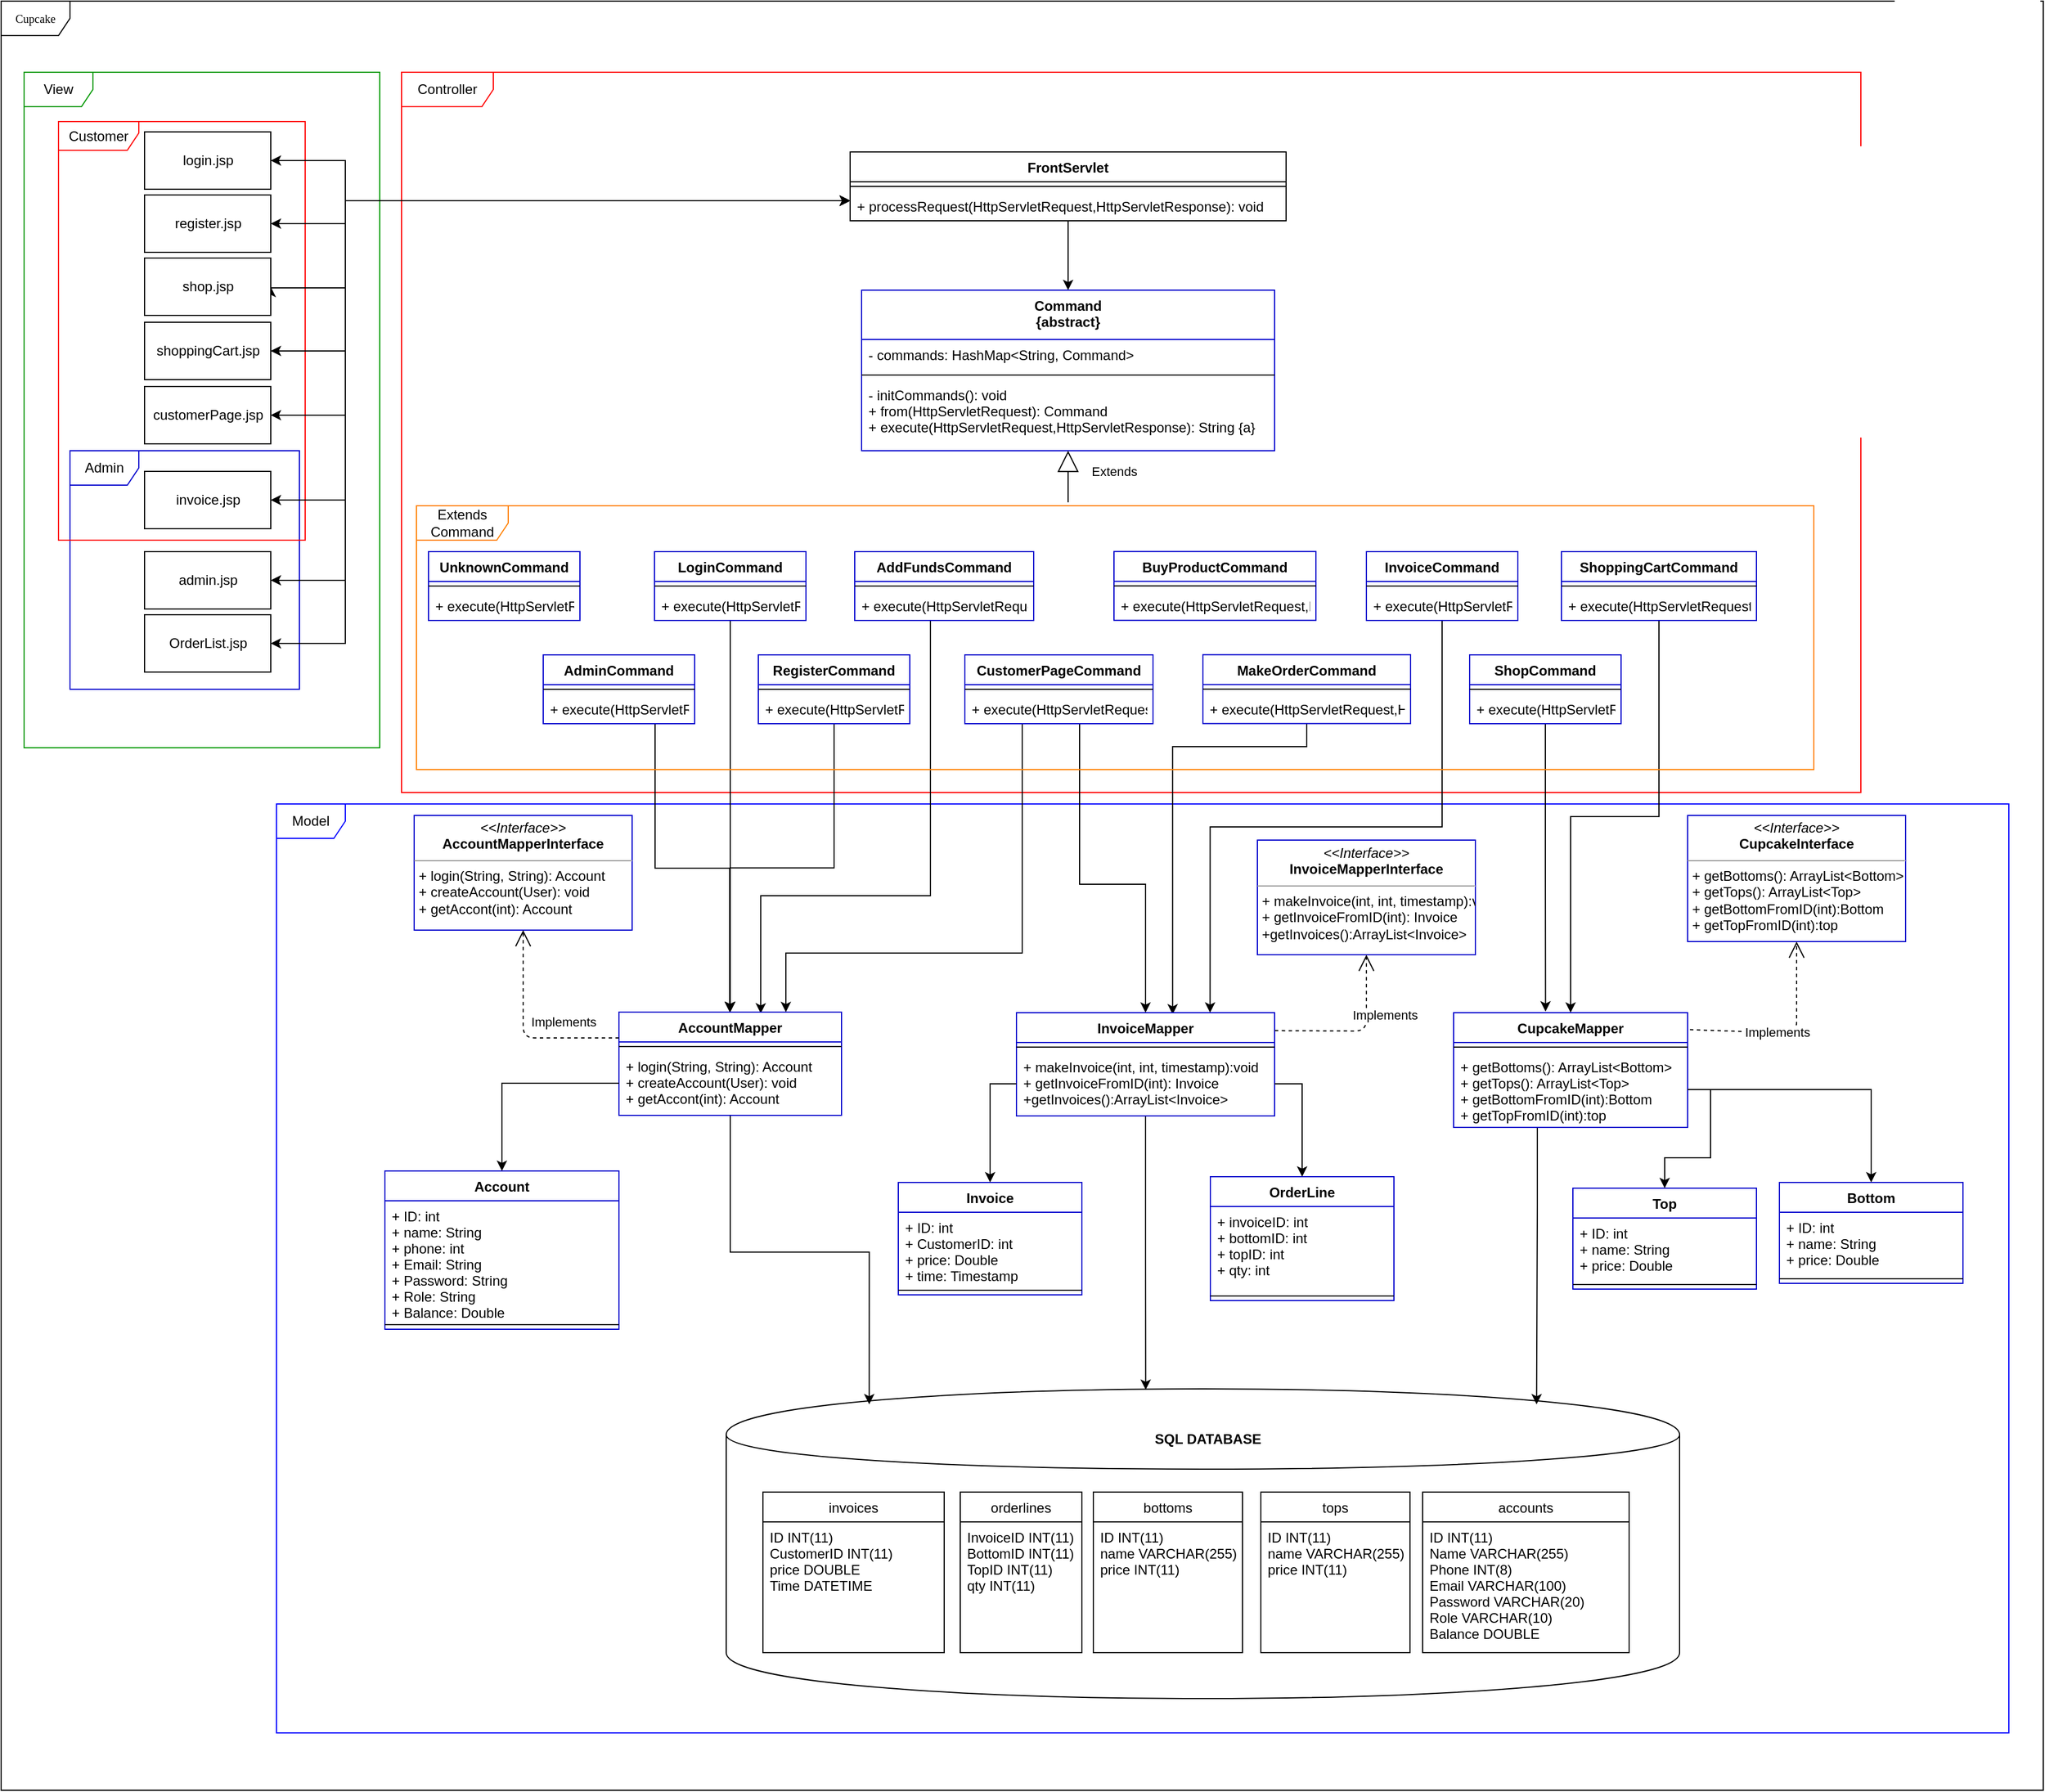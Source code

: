 <mxfile version="12.1.3" type="google" pages="1"><diagram name="Page-1" id="c4acf3e9-155e-7222-9cf6-157b1a14988f"><mxGraphModel dx="3200" dy="2170" grid="1" gridSize="10" guides="1" tooltips="1" connect="1" arrows="1" fold="1" page="1" pageScale="1" pageWidth="200" pageHeight="600" background="#ffffff" math="0" shadow="0"><root><mxCell id="0"/><mxCell id="1" parent="0"/><mxCell id="17acba5748e5396b-1" value="Cupcake" style="shape=umlFrame;whiteSpace=wrap;html=1;rounded=0;shadow=0;comic=0;labelBackgroundColor=none;strokeColor=#000000;strokeWidth=1;fillColor=#ffffff;fontFamily=Verdana;fontSize=10;fontColor=#000000;align=center;" parent="1" vertex="1"><mxGeometry x="10" y="-30" width="1780" height="1560" as="geometry"/></mxCell><mxCell id="J_JnEnCbStWJU3Smi2vb-38" value="Controller" style="shape=umlFrame;whiteSpace=wrap;html=1;width=80;height=30;strokeColor=#FF0000;" parent="1" vertex="1"><mxGeometry x="359" y="32" width="1272" height="628" as="geometry"/></mxCell><mxCell id="BV-7zkqUNkY33DDmXTuz-28" value="Admin" style="shape=umlFrame;whiteSpace=wrap;html=1;strokeColor=#0000CC;" vertex="1" parent="1"><mxGeometry x="70" y="362" width="200" height="208" as="geometry"/></mxCell><mxCell id="BV-7zkqUNkY33DDmXTuz-29" value="Customer" style="shape=umlFrame;whiteSpace=wrap;html=1;strokeColor=#FF0000;width=70;height=25;" vertex="1" parent="1"><mxGeometry x="60" y="75" width="215" height="365" as="geometry"/></mxCell><mxCell id="J_JnEnCbStWJU3Smi2vb-23" style="edgeStyle=orthogonalEdgeStyle;rounded=0;orthogonalLoop=1;jettySize=auto;html=1;entryX=0;entryY=0.5;entryDx=0;entryDy=0;" parent="1" edge="1"><mxGeometry relative="1" as="geometry"><mxPoint x="520" y="212" as="sourcePoint"/></mxGeometry></mxCell><mxCell id="J_JnEnCbStWJU3Smi2vb-21" style="edgeStyle=orthogonalEdgeStyle;rounded=0;orthogonalLoop=1;jettySize=auto;html=1;entryX=0.5;entryY=0;entryDx=0;entryDy=0;" parent="1" edge="1"><mxGeometry relative="1" as="geometry"><mxPoint x="690" y="207" as="sourcePoint"/></mxGeometry></mxCell><mxCell id="J_JnEnCbStWJU3Smi2vb-28" style="edgeStyle=orthogonalEdgeStyle;rounded=0;orthogonalLoop=1;jettySize=auto;html=1;exitX=0.5;exitY=0;exitDx=0;exitDy=0;entryX=0.5;entryY=0;entryDx=0;entryDy=0;" parent="1" edge="1"><mxGeometry relative="1" as="geometry"><mxPoint x="220" y="90" as="sourcePoint"/></mxGeometry></mxCell><mxCell id="J_JnEnCbStWJU3Smi2vb-26" style="edgeStyle=orthogonalEdgeStyle;rounded=0;orthogonalLoop=1;jettySize=auto;html=1;entryX=0.993;entryY=0.115;entryDx=0;entryDy=0;entryPerimeter=0;" parent="1" edge="1"><mxGeometry relative="1" as="geometry"><mxPoint x="289" y="119" as="targetPoint"/></mxGeometry></mxCell><mxCell id="J_JnEnCbStWJU3Smi2vb-27" style="edgeStyle=orthogonalEdgeStyle;rounded=0;orthogonalLoop=1;jettySize=auto;html=1;" parent="1" edge="1"><mxGeometry relative="1" as="geometry"><mxPoint x="220" y="142" as="sourcePoint"/></mxGeometry></mxCell><mxCell id="J_JnEnCbStWJU3Smi2vb-86" style="edgeStyle=orthogonalEdgeStyle;rounded=0;orthogonalLoop=1;jettySize=auto;html=1;exitX=0;exitY=0.5;exitDx=0;exitDy=0;entryX=1;entryY=0.5;entryDx=0;entryDy=0;" parent="1" source="J_JnEnCbStWJU3Smi2vb-33" target="J_JnEnCbStWJU3Smi2vb-60" edge="1"><mxGeometry relative="1" as="geometry"><Array as="points"><mxPoint x="310" y="144"/><mxPoint x="310" y="164"/></Array></mxGeometry></mxCell><mxCell id="J_JnEnCbStWJU3Smi2vb-87" style="edgeStyle=orthogonalEdgeStyle;rounded=0;orthogonalLoop=1;jettySize=auto;html=1;entryX=1;entryY=0.5;entryDx=0;entryDy=0;" parent="1" source="J_JnEnCbStWJU3Smi2vb-33" target="J_JnEnCbStWJU3Smi2vb-61" edge="1"><mxGeometry relative="1" as="geometry"><Array as="points"><mxPoint x="310" y="144"/><mxPoint x="310" y="220"/></Array></mxGeometry></mxCell><mxCell id="J_JnEnCbStWJU3Smi2vb-88" style="edgeStyle=orthogonalEdgeStyle;rounded=0;orthogonalLoop=1;jettySize=auto;html=1;entryX=1;entryY=0.5;entryDx=0;entryDy=0;" parent="1" source="J_JnEnCbStWJU3Smi2vb-33" target="J_JnEnCbStWJU3Smi2vb-63" edge="1"><mxGeometry relative="1" as="geometry"><Array as="points"><mxPoint x="310" y="144"/><mxPoint x="310" y="275"/></Array></mxGeometry></mxCell><mxCell id="J_JnEnCbStWJU3Smi2vb-89" style="edgeStyle=orthogonalEdgeStyle;rounded=0;orthogonalLoop=1;jettySize=auto;html=1;entryX=1;entryY=0.5;entryDx=0;entryDy=0;" parent="1" source="J_JnEnCbStWJU3Smi2vb-33" target="J_JnEnCbStWJU3Smi2vb-62" edge="1"><mxGeometry relative="1" as="geometry"><Array as="points"><mxPoint x="310" y="144"/><mxPoint x="310" y="331"/></Array></mxGeometry></mxCell><mxCell id="J_JnEnCbStWJU3Smi2vb-90" style="edgeStyle=orthogonalEdgeStyle;rounded=0;orthogonalLoop=1;jettySize=auto;html=1;entryX=1;entryY=0.5;entryDx=0;entryDy=0;" parent="1" source="J_JnEnCbStWJU3Smi2vb-33" target="J_JnEnCbStWJU3Smi2vb-66" edge="1"><mxGeometry relative="1" as="geometry"><Array as="points"><mxPoint x="310" y="144"/><mxPoint x="310" y="405"/></Array></mxGeometry></mxCell><mxCell id="J_JnEnCbStWJU3Smi2vb-91" style="edgeStyle=orthogonalEdgeStyle;rounded=0;orthogonalLoop=1;jettySize=auto;html=1;entryX=1;entryY=0.5;entryDx=0;entryDy=0;" parent="1" source="J_JnEnCbStWJU3Smi2vb-33" target="J_JnEnCbStWJU3Smi2vb-65" edge="1"><mxGeometry relative="1" as="geometry"><Array as="points"><mxPoint x="310" y="144"/><mxPoint x="310" y="475"/></Array></mxGeometry></mxCell><mxCell id="J_JnEnCbStWJU3Smi2vb-92" style="edgeStyle=orthogonalEdgeStyle;rounded=0;orthogonalLoop=1;jettySize=auto;html=1;entryX=1;entryY=0.5;entryDx=0;entryDy=0;" parent="1" source="J_JnEnCbStWJU3Smi2vb-33" target="J_JnEnCbStWJU3Smi2vb-64" edge="1"><mxGeometry relative="1" as="geometry"><Array as="points"><mxPoint x="310" y="144"/><mxPoint x="310" y="530"/></Array></mxGeometry></mxCell><mxCell id="BV-7zkqUNkY33DDmXTuz-16" style="edgeStyle=orthogonalEdgeStyle;rounded=0;orthogonalLoop=1;jettySize=auto;html=1;exitX=0;exitY=0.5;exitDx=0;exitDy=0;entryX=1;entryY=0.5;entryDx=0;entryDy=0;" edge="1" parent="1" source="J_JnEnCbStWJU3Smi2vb-33" target="BV-7zkqUNkY33DDmXTuz-14"><mxGeometry relative="1" as="geometry"><Array as="points"><mxPoint x="310" y="144"/><mxPoint x="310" y="109"/></Array></mxGeometry></mxCell><mxCell id="BV-7zkqUNkY33DDmXTuz-39" style="edgeStyle=orthogonalEdgeStyle;rounded=0;orthogonalLoop=1;jettySize=auto;html=1;entryX=0.5;entryY=0;entryDx=0;entryDy=0;" edge="1" parent="1" source="J_JnEnCbStWJU3Smi2vb-33" target="BV-7zkqUNkY33DDmXTuz-35"><mxGeometry relative="1" as="geometry"/></mxCell><mxCell id="J_JnEnCbStWJU3Smi2vb-33" value="FrontServlet" style="swimlane;fontStyle=1;align=center;verticalAlign=top;childLayout=stackLayout;horizontal=1;startSize=26;horizontalStack=0;resizeParent=1;resizeParentMax=0;resizeLast=0;collapsible=1;marginBottom=0;" parent="1" vertex="1"><mxGeometry x="750" y="101.5" width="380" height="60" as="geometry"><mxRectangle x="350" y="120" width="150" height="26" as="alternateBounds"/></mxGeometry></mxCell><mxCell id="J_JnEnCbStWJU3Smi2vb-35" value="" style="line;strokeWidth=1;fillColor=none;align=left;verticalAlign=middle;spacingTop=-1;spacingLeft=3;spacingRight=3;rotatable=0;labelPosition=right;points=[];portConstraint=eastwest;" parent="J_JnEnCbStWJU3Smi2vb-33" vertex="1"><mxGeometry y="26" width="380" height="8" as="geometry"/></mxCell><mxCell id="J_JnEnCbStWJU3Smi2vb-36" value="+ processRequest(HttpServletRequest,HttpServletResponse): void" style="text;strokeColor=none;fillColor=none;align=left;verticalAlign=top;spacingLeft=4;spacingRight=4;overflow=hidden;rotatable=0;points=[[0,0.5],[1,0.5]];portConstraint=eastwest;" parent="J_JnEnCbStWJU3Smi2vb-33" vertex="1"><mxGeometry y="34" width="380" height="26" as="geometry"/></mxCell><mxCell id="J_JnEnCbStWJU3Smi2vb-39" value="View" style="shape=umlFrame;whiteSpace=wrap;html=1;strokeColor=#009900;" parent="1" vertex="1"><mxGeometry x="30" y="32" width="310" height="589" as="geometry"/></mxCell><mxCell id="J_JnEnCbStWJU3Smi2vb-40" value="Model" style="shape=umlFrame;whiteSpace=wrap;html=1;fillColor=#FFFFFF;strokeColor=#0000FF;" parent="1" vertex="1"><mxGeometry x="250" y="670" width="1510" height="810" as="geometry"/></mxCell><mxCell id="J_JnEnCbStWJU3Smi2vb-41" value="" style="shape=cylinder;whiteSpace=wrap;html=1;boundedLbl=1;backgroundOutline=1;" parent="1" vertex="1"><mxGeometry x="642" y="1180" width="831" height="270" as="geometry"/></mxCell><mxCell id="J_JnEnCbStWJU3Smi2vb-67" style="edgeStyle=orthogonalEdgeStyle;rounded=0;orthogonalLoop=1;jettySize=auto;html=1;exitX=1;exitY=0.5;exitDx=0;exitDy=0;" parent="1" source="J_JnEnCbStWJU3Smi2vb-60" target="J_JnEnCbStWJU3Smi2vb-36" edge="1"><mxGeometry relative="1" as="geometry"><Array as="points"><mxPoint x="310" y="164"/><mxPoint x="310" y="144"/></Array></mxGeometry></mxCell><mxCell id="J_JnEnCbStWJU3Smi2vb-60" value="register.jsp" style="html=1;" parent="1" vertex="1"><mxGeometry x="135" y="139" width="110" height="50" as="geometry"/></mxCell><mxCell id="J_JnEnCbStWJU3Smi2vb-69" style="edgeStyle=orthogonalEdgeStyle;rounded=0;orthogonalLoop=1;jettySize=auto;html=1;" parent="1" source="J_JnEnCbStWJU3Smi2vb-61" edge="1"><mxGeometry relative="1" as="geometry"><mxPoint x="750" y="144" as="targetPoint"/><Array as="points"><mxPoint x="310" y="220"/><mxPoint x="310" y="144"/></Array></mxGeometry></mxCell><mxCell id="J_JnEnCbStWJU3Smi2vb-61" value="shop.jsp" style="html=1;" parent="1" vertex="1"><mxGeometry x="135" y="194" width="110" height="50" as="geometry"/></mxCell><mxCell id="J_JnEnCbStWJU3Smi2vb-71" style="edgeStyle=orthogonalEdgeStyle;rounded=0;orthogonalLoop=1;jettySize=auto;html=1;" parent="1" source="J_JnEnCbStWJU3Smi2vb-62" edge="1"><mxGeometry relative="1" as="geometry"><mxPoint x="750" y="144" as="targetPoint"/><Array as="points"><mxPoint x="310" y="331"/><mxPoint x="310" y="144"/></Array></mxGeometry></mxCell><mxCell id="J_JnEnCbStWJU3Smi2vb-62" value="customerPage.jsp" style="html=1;" parent="1" vertex="1"><mxGeometry x="135" y="306" width="110" height="50" as="geometry"/></mxCell><mxCell id="J_JnEnCbStWJU3Smi2vb-70" style="edgeStyle=orthogonalEdgeStyle;rounded=0;orthogonalLoop=1;jettySize=auto;html=1;" parent="1" source="J_JnEnCbStWJU3Smi2vb-63" edge="1"><mxGeometry relative="1" as="geometry"><mxPoint x="750" y="144" as="targetPoint"/><Array as="points"><mxPoint x="310" y="275"/><mxPoint x="310" y="144"/></Array></mxGeometry></mxCell><mxCell id="J_JnEnCbStWJU3Smi2vb-63" value="shoppingCart.jsp" style="html=1;" parent="1" vertex="1"><mxGeometry x="135" y="250" width="110" height="50" as="geometry"/></mxCell><mxCell id="J_JnEnCbStWJU3Smi2vb-74" style="edgeStyle=orthogonalEdgeStyle;rounded=0;orthogonalLoop=1;jettySize=auto;html=1;" parent="1" source="J_JnEnCbStWJU3Smi2vb-64" edge="1"><mxGeometry relative="1" as="geometry"><mxPoint x="750" y="144" as="targetPoint"/><Array as="points"><mxPoint x="310" y="530"/><mxPoint x="310" y="144"/></Array></mxGeometry></mxCell><mxCell id="J_JnEnCbStWJU3Smi2vb-64" value="OrderList.jsp" style="html=1;" parent="1" vertex="1"><mxGeometry x="135" y="505" width="110" height="50" as="geometry"/></mxCell><mxCell id="J_JnEnCbStWJU3Smi2vb-73" style="edgeStyle=orthogonalEdgeStyle;rounded=0;orthogonalLoop=1;jettySize=auto;html=1;" parent="1" source="J_JnEnCbStWJU3Smi2vb-65" edge="1"><mxGeometry relative="1" as="geometry"><mxPoint x="750" y="144" as="targetPoint"/><Array as="points"><mxPoint x="310" y="475"/><mxPoint x="310" y="144"/></Array></mxGeometry></mxCell><mxCell id="J_JnEnCbStWJU3Smi2vb-65" value="admin.jsp" style="html=1;" parent="1" vertex="1"><mxGeometry x="135" y="450" width="110" height="50" as="geometry"/></mxCell><mxCell id="J_JnEnCbStWJU3Smi2vb-72" style="edgeStyle=orthogonalEdgeStyle;rounded=0;orthogonalLoop=1;jettySize=auto;html=1;" parent="1" source="J_JnEnCbStWJU3Smi2vb-66" edge="1"><mxGeometry relative="1" as="geometry"><mxPoint x="750" y="144" as="targetPoint"/><Array as="points"><mxPoint x="310" y="405"/><mxPoint x="310" y="144"/></Array></mxGeometry></mxCell><mxCell id="J_JnEnCbStWJU3Smi2vb-66" value="invoice.jsp" style="html=1;" parent="1" vertex="1"><mxGeometry x="135" y="380" width="110" height="50" as="geometry"/></mxCell><mxCell id="J_JnEnCbStWJU3Smi2vb-78" value="accounts" style="swimlane;fontStyle=0;childLayout=stackLayout;horizontal=1;startSize=26;fillColor=none;horizontalStack=0;resizeParent=1;resizeParentMax=0;resizeLast=0;collapsible=1;marginBottom=0;" parent="1" vertex="1"><mxGeometry x="1249" y="1270" width="180" height="140" as="geometry"/></mxCell><mxCell id="J_JnEnCbStWJU3Smi2vb-79" value="ID INT(11)&#10;Name VARCHAR(255)&#10;Phone INT(8)&#10;Email VARCHAR(100)&#10;Password VARCHAR(20)&#10;Role VARCHAR(10)&#10;Balance DOUBLE" style="text;strokeColor=none;fillColor=none;align=left;verticalAlign=top;spacingLeft=4;spacingRight=4;overflow=hidden;rotatable=0;points=[[0,0.5],[1,0.5]];portConstraint=eastwest;" parent="J_JnEnCbStWJU3Smi2vb-78" vertex="1"><mxGeometry y="26" width="180" height="114" as="geometry"/></mxCell><mxCell id="J_JnEnCbStWJU3Smi2vb-82" value="invoices" style="swimlane;fontStyle=0;childLayout=stackLayout;horizontal=1;startSize=26;fillColor=none;horizontalStack=0;resizeParent=1;resizeParentMax=0;resizeLast=0;collapsible=1;marginBottom=0;" parent="1" vertex="1"><mxGeometry x="674" y="1270" width="158" height="140" as="geometry"/></mxCell><mxCell id="J_JnEnCbStWJU3Smi2vb-83" value="ID INT(11)&#10;CustomerID INT(11)&#10;price DOUBLE&#10;Time DATETIME" style="text;strokeColor=none;fillColor=none;align=left;verticalAlign=top;spacingLeft=4;spacingRight=4;overflow=hidden;rotatable=0;points=[[0,0.5],[1,0.5]];portConstraint=eastwest;" parent="J_JnEnCbStWJU3Smi2vb-82" vertex="1"><mxGeometry y="26" width="158" height="114" as="geometry"/></mxCell><mxCell id="J_JnEnCbStWJU3Smi2vb-97" value="bottoms" style="swimlane;fontStyle=0;childLayout=stackLayout;horizontal=1;startSize=26;fillColor=none;horizontalStack=0;resizeParent=1;resizeParentMax=0;resizeLast=0;collapsible=1;marginBottom=0;" parent="1" vertex="1"><mxGeometry x="962" y="1270" width="130" height="140" as="geometry"/></mxCell><mxCell id="J_JnEnCbStWJU3Smi2vb-99" value="ID INT(11)&#10;name VARCHAR(255)&#10;price INT(11)" style="text;strokeColor=none;fillColor=none;align=left;verticalAlign=top;spacingLeft=4;spacingRight=4;overflow=hidden;rotatable=0;points=[[0,0.5],[1,0.5]];portConstraint=eastwest;" parent="J_JnEnCbStWJU3Smi2vb-97" vertex="1"><mxGeometry y="26" width="130" height="114" as="geometry"/></mxCell><mxCell id="BV-7zkqUNkY33DDmXTuz-8" value="tops" style="swimlane;fontStyle=0;childLayout=stackLayout;horizontal=1;startSize=26;fillColor=none;horizontalStack=0;resizeParent=1;resizeParentMax=0;resizeLast=0;collapsible=1;marginBottom=0;" vertex="1" parent="1"><mxGeometry x="1108" y="1270" width="130" height="140" as="geometry"/></mxCell><mxCell id="BV-7zkqUNkY33DDmXTuz-9" value="ID INT(11)&#10;name VARCHAR(255)&#10;price INT(11)" style="text;strokeColor=none;fillColor=none;align=left;verticalAlign=top;spacingLeft=4;spacingRight=4;overflow=hidden;rotatable=0;points=[[0,0.5],[1,0.5]];portConstraint=eastwest;" vertex="1" parent="BV-7zkqUNkY33DDmXTuz-8"><mxGeometry y="26" width="130" height="114" as="geometry"/></mxCell><mxCell id="BV-7zkqUNkY33DDmXTuz-15" style="edgeStyle=orthogonalEdgeStyle;rounded=0;orthogonalLoop=1;jettySize=auto;html=1;exitX=1;exitY=0.5;exitDx=0;exitDy=0;" edge="1" parent="1" source="BV-7zkqUNkY33DDmXTuz-14"><mxGeometry relative="1" as="geometry"><mxPoint x="750" y="144" as="targetPoint"/><Array as="points"><mxPoint x="310" y="109"/><mxPoint x="310" y="144"/></Array></mxGeometry></mxCell><mxCell id="BV-7zkqUNkY33DDmXTuz-14" value="login.jsp" style="html=1;" vertex="1" parent="1"><mxGeometry x="135" y="84" width="110" height="50" as="geometry"/></mxCell><mxCell id="BV-7zkqUNkY33DDmXTuz-19" value="orderlines" style="swimlane;fontStyle=0;childLayout=stackLayout;horizontal=1;startSize=26;fillColor=none;horizontalStack=0;resizeParent=1;resizeParentMax=0;resizeLast=0;collapsible=1;marginBottom=0;" vertex="1" parent="1"><mxGeometry x="846" y="1270" width="106" height="140" as="geometry"/></mxCell><mxCell id="BV-7zkqUNkY33DDmXTuz-20" value="InvoiceID INT(11)&#10;BottomID INT(11)&#10;TopID INT(11)&#10;qty INT(11)" style="text;strokeColor=none;fillColor=none;align=left;verticalAlign=top;spacingLeft=4;spacingRight=4;overflow=hidden;rotatable=0;points=[[0,0.5],[1,0.5]];portConstraint=eastwest;" vertex="1" parent="BV-7zkqUNkY33DDmXTuz-19"><mxGeometry y="26" width="106" height="114" as="geometry"/></mxCell><mxCell id="BV-7zkqUNkY33DDmXTuz-35" value="Command&#10;{abstract}" style="swimlane;fontStyle=1;align=center;verticalAlign=top;childLayout=stackLayout;horizontal=1;startSize=43;horizontalStack=0;resizeParent=1;resizeParentMax=0;resizeLast=0;collapsible=1;marginBottom=0;strokeColor=#0000CC;fillColor=#FFFFFF;" vertex="1" parent="1"><mxGeometry x="760" y="222" width="360" height="140" as="geometry"/></mxCell><mxCell id="BV-7zkqUNkY33DDmXTuz-36" value="- commands: HashMap&lt;String, Command&gt;" style="text;strokeColor=none;fillColor=none;align=left;verticalAlign=top;spacingLeft=4;spacingRight=4;overflow=hidden;rotatable=0;points=[[0,0.5],[1,0.5]];portConstraint=eastwest;" vertex="1" parent="BV-7zkqUNkY33DDmXTuz-35"><mxGeometry y="43" width="360" height="27" as="geometry"/></mxCell><mxCell id="BV-7zkqUNkY33DDmXTuz-37" value="" style="line;strokeWidth=1;fillColor=none;align=left;verticalAlign=middle;spacingTop=-1;spacingLeft=3;spacingRight=3;rotatable=0;labelPosition=right;points=[];portConstraint=eastwest;" vertex="1" parent="BV-7zkqUNkY33DDmXTuz-35"><mxGeometry y="70" width="360" height="8" as="geometry"/></mxCell><mxCell id="BV-7zkqUNkY33DDmXTuz-38" value="- initCommands(): void&#10;+ from(HttpServletRequest): Command&#10;+ execute(HttpServletRequest,HttpServletResponse): String {a}" style="text;strokeColor=none;fillColor=none;align=left;verticalAlign=top;spacingLeft=4;spacingRight=4;overflow=hidden;rotatable=0;points=[[0,0.5],[1,0.5]];portConstraint=eastwest;" vertex="1" parent="BV-7zkqUNkY33DDmXTuz-35"><mxGeometry y="78" width="360" height="62" as="geometry"/></mxCell><mxCell id="BV-7zkqUNkY33DDmXTuz-48" value="UnknownCommand" style="swimlane;fontStyle=1;align=center;verticalAlign=top;childLayout=stackLayout;horizontal=1;startSize=26;horizontalStack=0;resizeParent=1;resizeParentMax=0;resizeLast=0;collapsible=1;marginBottom=0;strokeColor=#0000CC;fillColor=#FFFFFF;" vertex="1" parent="1"><mxGeometry x="382.5" y="450" width="132" height="60" as="geometry"><mxRectangle x="356.5" y="424" width="132" height="26" as="alternateBounds"/></mxGeometry></mxCell><mxCell id="BV-7zkqUNkY33DDmXTuz-50" value="" style="line;strokeWidth=1;fillColor=none;align=left;verticalAlign=middle;spacingTop=-1;spacingLeft=3;spacingRight=3;rotatable=0;labelPosition=right;points=[];portConstraint=eastwest;" vertex="1" parent="BV-7zkqUNkY33DDmXTuz-48"><mxGeometry y="26" width="132" height="8" as="geometry"/></mxCell><mxCell id="BV-7zkqUNkY33DDmXTuz-51" value="+ execute(HttpServletRequest,HttpServletResponse): String {a}" style="text;strokeColor=none;fillColor=none;align=left;verticalAlign=top;spacingLeft=4;spacingRight=4;overflow=hidden;rotatable=0;points=[[0,0.5],[1,0.5]];portConstraint=eastwest;" vertex="1" parent="BV-7zkqUNkY33DDmXTuz-48"><mxGeometry y="34" width="132" height="26" as="geometry"/></mxCell><mxCell id="BV-7zkqUNkY33DDmXTuz-142" style="edgeStyle=orthogonalEdgeStyle;rounded=0;orthogonalLoop=1;jettySize=auto;html=1;" edge="1" parent="1" source="BV-7zkqUNkY33DDmXTuz-52" target="BV-7zkqUNkY33DDmXTuz-92"><mxGeometry relative="1" as="geometry"/></mxCell><mxCell id="BV-7zkqUNkY33DDmXTuz-52" value="LoginCommand" style="swimlane;fontStyle=1;align=center;verticalAlign=top;childLayout=stackLayout;horizontal=1;startSize=26;horizontalStack=0;resizeParent=1;resizeParentMax=0;resizeLast=0;collapsible=1;marginBottom=0;strokeColor=#0000CC;fillColor=#FFFFFF;" vertex="1" parent="1"><mxGeometry x="579.5" y="450" width="132" height="60" as="geometry"><mxRectangle x="356.5" y="424" width="132" height="26" as="alternateBounds"/></mxGeometry></mxCell><mxCell id="BV-7zkqUNkY33DDmXTuz-53" value="" style="line;strokeWidth=1;fillColor=none;align=left;verticalAlign=middle;spacingTop=-1;spacingLeft=3;spacingRight=3;rotatable=0;labelPosition=right;points=[];portConstraint=eastwest;" vertex="1" parent="BV-7zkqUNkY33DDmXTuz-52"><mxGeometry y="26" width="132" height="8" as="geometry"/></mxCell><mxCell id="BV-7zkqUNkY33DDmXTuz-54" value="+ execute(HttpServletRequest,HttpServletResponse): String {a}" style="text;strokeColor=none;fillColor=none;align=left;verticalAlign=top;spacingLeft=4;spacingRight=4;overflow=hidden;rotatable=0;points=[[0,0.5],[1,0.5]];portConstraint=eastwest;" vertex="1" parent="BV-7zkqUNkY33DDmXTuz-52"><mxGeometry y="34" width="132" height="26" as="geometry"/></mxCell><mxCell id="BV-7zkqUNkY33DDmXTuz-143" style="edgeStyle=orthogonalEdgeStyle;rounded=0;orthogonalLoop=1;jettySize=auto;html=1;" edge="1" parent="1" source="BV-7zkqUNkY33DDmXTuz-55" target="BV-7zkqUNkY33DDmXTuz-92"><mxGeometry relative="1" as="geometry"/></mxCell><mxCell id="BV-7zkqUNkY33DDmXTuz-55" value="RegisterCommand" style="swimlane;fontStyle=1;align=center;verticalAlign=top;childLayout=stackLayout;horizontal=1;startSize=26;horizontalStack=0;resizeParent=1;resizeParentMax=0;resizeLast=0;collapsible=1;marginBottom=0;strokeColor=#0000CC;fillColor=#FFFFFF;" vertex="1" parent="1"><mxGeometry x="670" y="540" width="132" height="60" as="geometry"><mxRectangle x="356.5" y="424" width="132" height="26" as="alternateBounds"/></mxGeometry></mxCell><mxCell id="BV-7zkqUNkY33DDmXTuz-56" value="" style="line;strokeWidth=1;fillColor=none;align=left;verticalAlign=middle;spacingTop=-1;spacingLeft=3;spacingRight=3;rotatable=0;labelPosition=right;points=[];portConstraint=eastwest;" vertex="1" parent="BV-7zkqUNkY33DDmXTuz-55"><mxGeometry y="26" width="132" height="8" as="geometry"/></mxCell><mxCell id="BV-7zkqUNkY33DDmXTuz-57" value="+ execute(HttpServletRequest,HttpServletResponse): String {a}" style="text;strokeColor=none;fillColor=none;align=left;verticalAlign=top;spacingLeft=4;spacingRight=4;overflow=hidden;rotatable=0;points=[[0,0.5],[1,0.5]];portConstraint=eastwest;" vertex="1" parent="BV-7zkqUNkY33DDmXTuz-55"><mxGeometry y="34" width="132" height="26" as="geometry"/></mxCell><mxCell id="BV-7zkqUNkY33DDmXTuz-151" style="edgeStyle=orthogonalEdgeStyle;rounded=0;orthogonalLoop=1;jettySize=auto;html=1;" edge="1" parent="1" source="BV-7zkqUNkY33DDmXTuz-58" target="BV-7zkqUNkY33DDmXTuz-99"><mxGeometry relative="1" as="geometry"/></mxCell><mxCell id="BV-7zkqUNkY33DDmXTuz-58" value="ShoppingCartCommand" style="swimlane;fontStyle=1;align=center;verticalAlign=top;childLayout=stackLayout;horizontal=1;startSize=26;horizontalStack=0;resizeParent=1;resizeParentMax=0;resizeLast=0;collapsible=1;marginBottom=0;strokeColor=#0000CC;fillColor=#FFFFFF;" vertex="1" parent="1"><mxGeometry x="1370" y="450" width="170" height="60" as="geometry"><mxRectangle x="356.5" y="424" width="132" height="26" as="alternateBounds"/></mxGeometry></mxCell><mxCell id="BV-7zkqUNkY33DDmXTuz-59" value="" style="line;strokeWidth=1;fillColor=none;align=left;verticalAlign=middle;spacingTop=-1;spacingLeft=3;spacingRight=3;rotatable=0;labelPosition=right;points=[];portConstraint=eastwest;" vertex="1" parent="BV-7zkqUNkY33DDmXTuz-58"><mxGeometry y="26" width="170" height="8" as="geometry"/></mxCell><mxCell id="BV-7zkqUNkY33DDmXTuz-60" value="+ execute(HttpServletRequest,HttpServletResponse): String {a}" style="text;strokeColor=none;fillColor=none;align=left;verticalAlign=top;spacingLeft=4;spacingRight=4;overflow=hidden;rotatable=0;points=[[0,0.5],[1,0.5]];portConstraint=eastwest;" vertex="1" parent="BV-7zkqUNkY33DDmXTuz-58"><mxGeometry y="34" width="170" height="26" as="geometry"/></mxCell><mxCell id="BV-7zkqUNkY33DDmXTuz-148" style="edgeStyle=orthogonalEdgeStyle;rounded=0;orthogonalLoop=1;jettySize=auto;html=1;entryX=0.605;entryY=0.017;entryDx=0;entryDy=0;entryPerimeter=0;" edge="1" parent="1" source="BV-7zkqUNkY33DDmXTuz-61" target="BV-7zkqUNkY33DDmXTuz-96"><mxGeometry relative="1" as="geometry"><Array as="points"><mxPoint x="1148" y="620"/><mxPoint x="1031" y="620"/></Array></mxGeometry></mxCell><mxCell id="BV-7zkqUNkY33DDmXTuz-61" value="MakeOrderCommand" style="swimlane;fontStyle=1;align=center;verticalAlign=top;childLayout=stackLayout;horizontal=1;startSize=26;horizontalStack=0;resizeParent=1;resizeParentMax=0;resizeLast=0;collapsible=1;marginBottom=0;strokeColor=#0000CC;fillColor=#FFFFFF;" vertex="1" parent="1"><mxGeometry x="1057.5" y="539.882" width="181" height="60" as="geometry"><mxRectangle x="356.5" y="424" width="132" height="26" as="alternateBounds"/></mxGeometry></mxCell><mxCell id="BV-7zkqUNkY33DDmXTuz-62" value="" style="line;strokeWidth=1;fillColor=none;align=left;verticalAlign=middle;spacingTop=-1;spacingLeft=3;spacingRight=3;rotatable=0;labelPosition=right;points=[];portConstraint=eastwest;" vertex="1" parent="BV-7zkqUNkY33DDmXTuz-61"><mxGeometry y="26" width="181" height="8" as="geometry"/></mxCell><mxCell id="BV-7zkqUNkY33DDmXTuz-63" value="+ execute(HttpServletRequest,HttpServletResponse): String {a}" style="text;strokeColor=none;fillColor=none;align=left;verticalAlign=top;spacingLeft=4;spacingRight=4;overflow=hidden;rotatable=0;points=[[0,0.5],[1,0.5]];portConstraint=eastwest;" vertex="1" parent="BV-7zkqUNkY33DDmXTuz-61"><mxGeometry y="34" width="181" height="26" as="geometry"/></mxCell><mxCell id="BV-7zkqUNkY33DDmXTuz-64" value="BuyProductCommand" style="swimlane;fontStyle=1;align=center;verticalAlign=top;childLayout=stackLayout;horizontal=1;startSize=26;horizontalStack=0;resizeParent=1;resizeParentMax=0;resizeLast=0;collapsible=1;marginBottom=0;strokeColor=#0000CC;fillColor=#FFFFFF;" vertex="1" parent="1"><mxGeometry x="980" y="449.882" width="176" height="60" as="geometry"><mxRectangle x="356.5" y="424" width="132" height="26" as="alternateBounds"/></mxGeometry></mxCell><mxCell id="BV-7zkqUNkY33DDmXTuz-65" value="" style="line;strokeWidth=1;fillColor=none;align=left;verticalAlign=middle;spacingTop=-1;spacingLeft=3;spacingRight=3;rotatable=0;labelPosition=right;points=[];portConstraint=eastwest;" vertex="1" parent="BV-7zkqUNkY33DDmXTuz-64"><mxGeometry y="26" width="176" height="8" as="geometry"/></mxCell><mxCell id="BV-7zkqUNkY33DDmXTuz-66" value="+ execute(HttpServletRequest,HttpServletResponse): String {a}" style="text;strokeColor=none;fillColor=none;align=left;verticalAlign=top;spacingLeft=4;spacingRight=4;overflow=hidden;rotatable=0;points=[[0,0.5],[1,0.5]];portConstraint=eastwest;" vertex="1" parent="BV-7zkqUNkY33DDmXTuz-64"><mxGeometry y="34" width="176" height="26" as="geometry"/></mxCell><mxCell id="BV-7zkqUNkY33DDmXTuz-144" style="edgeStyle=orthogonalEdgeStyle;rounded=0;orthogonalLoop=1;jettySize=auto;html=1;entryX=0.5;entryY=0;entryDx=0;entryDy=0;" edge="1" parent="1" source="BV-7zkqUNkY33DDmXTuz-67" target="BV-7zkqUNkY33DDmXTuz-96"><mxGeometry relative="1" as="geometry"><Array as="points"><mxPoint x="950" y="740"/><mxPoint x="1008" y="740"/></Array></mxGeometry></mxCell><mxCell id="BV-7zkqUNkY33DDmXTuz-146" style="edgeStyle=orthogonalEdgeStyle;rounded=0;orthogonalLoop=1;jettySize=auto;html=1;entryX=0.75;entryY=0;entryDx=0;entryDy=0;" edge="1" parent="1" source="BV-7zkqUNkY33DDmXTuz-67" target="BV-7zkqUNkY33DDmXTuz-92"><mxGeometry relative="1" as="geometry"><Array as="points"><mxPoint x="900" y="800"/><mxPoint x="694" y="800"/></Array></mxGeometry></mxCell><mxCell id="BV-7zkqUNkY33DDmXTuz-67" value="CustomerPageCommand" style="swimlane;fontStyle=1;align=center;verticalAlign=top;childLayout=stackLayout;horizontal=1;startSize=26;horizontalStack=0;resizeParent=1;resizeParentMax=0;resizeLast=0;collapsible=1;marginBottom=0;strokeColor=#0000CC;fillColor=#FFFFFF;" vertex="1" parent="1"><mxGeometry x="850" y="540" width="164" height="60" as="geometry"><mxRectangle x="356.5" y="424" width="132" height="26" as="alternateBounds"/></mxGeometry></mxCell><mxCell id="BV-7zkqUNkY33DDmXTuz-68" value="" style="line;strokeWidth=1;fillColor=none;align=left;verticalAlign=middle;spacingTop=-1;spacingLeft=3;spacingRight=3;rotatable=0;labelPosition=right;points=[];portConstraint=eastwest;" vertex="1" parent="BV-7zkqUNkY33DDmXTuz-67"><mxGeometry y="26" width="164" height="8" as="geometry"/></mxCell><mxCell id="BV-7zkqUNkY33DDmXTuz-69" value="+ execute(HttpServletRequest,HttpServletResponse): String {a}" style="text;strokeColor=none;fillColor=none;align=left;verticalAlign=top;spacingLeft=4;spacingRight=4;overflow=hidden;rotatable=0;points=[[0,0.5],[1,0.5]];portConstraint=eastwest;" vertex="1" parent="BV-7zkqUNkY33DDmXTuz-67"><mxGeometry y="34" width="164" height="26" as="geometry"/></mxCell><mxCell id="BV-7zkqUNkY33DDmXTuz-147" style="edgeStyle=orthogonalEdgeStyle;rounded=0;orthogonalLoop=1;jettySize=auto;html=1;entryX=0.637;entryY=0.013;entryDx=0;entryDy=0;entryPerimeter=0;" edge="1" parent="1" source="BV-7zkqUNkY33DDmXTuz-70" target="BV-7zkqUNkY33DDmXTuz-92"><mxGeometry relative="1" as="geometry"><Array as="points"><mxPoint x="820" y="750"/><mxPoint x="672" y="750"/></Array></mxGeometry></mxCell><mxCell id="BV-7zkqUNkY33DDmXTuz-70" value="AddFundsCommand" style="swimlane;fontStyle=1;align=center;verticalAlign=top;childLayout=stackLayout;horizontal=1;startSize=26;horizontalStack=0;resizeParent=1;resizeParentMax=0;resizeLast=0;collapsible=1;marginBottom=0;strokeColor=#0000CC;fillColor=#FFFFFF;" vertex="1" parent="1"><mxGeometry x="754" y="450" width="156" height="60" as="geometry"><mxRectangle x="356.5" y="424" width="132" height="26" as="alternateBounds"/></mxGeometry></mxCell><mxCell id="BV-7zkqUNkY33DDmXTuz-71" value="" style="line;strokeWidth=1;fillColor=none;align=left;verticalAlign=middle;spacingTop=-1;spacingLeft=3;spacingRight=3;rotatable=0;labelPosition=right;points=[];portConstraint=eastwest;" vertex="1" parent="BV-7zkqUNkY33DDmXTuz-70"><mxGeometry y="26" width="156" height="8" as="geometry"/></mxCell><mxCell id="BV-7zkqUNkY33DDmXTuz-72" value="+ execute(HttpServletRequest,HttpServletResponse): String {a}" style="text;strokeColor=none;fillColor=none;align=left;verticalAlign=top;spacingLeft=4;spacingRight=4;overflow=hidden;rotatable=0;points=[[0,0.5],[1,0.5]];portConstraint=eastwest;" vertex="1" parent="BV-7zkqUNkY33DDmXTuz-70"><mxGeometry y="34" width="156" height="26" as="geometry"/></mxCell><mxCell id="BV-7zkqUNkY33DDmXTuz-150" style="edgeStyle=orthogonalEdgeStyle;rounded=0;orthogonalLoop=1;jettySize=auto;html=1;entryX=0.75;entryY=0;entryDx=0;entryDy=0;" edge="1" parent="1" source="BV-7zkqUNkY33DDmXTuz-73" target="BV-7zkqUNkY33DDmXTuz-96"><mxGeometry relative="1" as="geometry"><Array as="points"><mxPoint x="1266" y="690"/><mxPoint x="1064" y="690"/></Array></mxGeometry></mxCell><mxCell id="BV-7zkqUNkY33DDmXTuz-73" value="InvoiceCommand" style="swimlane;fontStyle=1;align=center;verticalAlign=top;childLayout=stackLayout;horizontal=1;startSize=26;horizontalStack=0;resizeParent=1;resizeParentMax=0;resizeLast=0;collapsible=1;marginBottom=0;strokeColor=#0000CC;fillColor=#FFFFFF;" vertex="1" parent="1"><mxGeometry x="1200" y="450" width="132" height="60" as="geometry"><mxRectangle x="356.5" y="424" width="132" height="26" as="alternateBounds"/></mxGeometry></mxCell><mxCell id="BV-7zkqUNkY33DDmXTuz-74" value="" style="line;strokeWidth=1;fillColor=none;align=left;verticalAlign=middle;spacingTop=-1;spacingLeft=3;spacingRight=3;rotatable=0;labelPosition=right;points=[];portConstraint=eastwest;" vertex="1" parent="BV-7zkqUNkY33DDmXTuz-73"><mxGeometry y="26" width="132" height="8" as="geometry"/></mxCell><mxCell id="BV-7zkqUNkY33DDmXTuz-75" value="+ execute(HttpServletRequest,HttpServletResponse): String {a}" style="text;strokeColor=none;fillColor=none;align=left;verticalAlign=top;spacingLeft=4;spacingRight=4;overflow=hidden;rotatable=0;points=[[0,0.5],[1,0.5]];portConstraint=eastwest;" vertex="1" parent="BV-7zkqUNkY33DDmXTuz-73"><mxGeometry y="34" width="132" height="26" as="geometry"/></mxCell><mxCell id="BV-7zkqUNkY33DDmXTuz-141" style="edgeStyle=orthogonalEdgeStyle;rounded=0;orthogonalLoop=1;jettySize=auto;html=1;" edge="1" parent="1" source="BV-7zkqUNkY33DDmXTuz-76" target="BV-7zkqUNkY33DDmXTuz-92"><mxGeometry relative="1" as="geometry"><Array as="points"><mxPoint x="580" y="726"/><mxPoint x="645" y="726"/></Array></mxGeometry></mxCell><mxCell id="BV-7zkqUNkY33DDmXTuz-76" value="AdminCommand" style="swimlane;fontStyle=1;align=center;verticalAlign=top;childLayout=stackLayout;horizontal=1;startSize=26;horizontalStack=0;resizeParent=1;resizeParentMax=0;resizeLast=0;collapsible=1;marginBottom=0;strokeColor=#0000CC;fillColor=#FFFFFF;" vertex="1" parent="1"><mxGeometry x="482.5" y="540" width="132" height="60" as="geometry"><mxRectangle x="356.5" y="424" width="132" height="26" as="alternateBounds"/></mxGeometry></mxCell><mxCell id="BV-7zkqUNkY33DDmXTuz-77" value="" style="line;strokeWidth=1;fillColor=none;align=left;verticalAlign=middle;spacingTop=-1;spacingLeft=3;spacingRight=3;rotatable=0;labelPosition=right;points=[];portConstraint=eastwest;" vertex="1" parent="BV-7zkqUNkY33DDmXTuz-76"><mxGeometry y="26" width="132" height="8" as="geometry"/></mxCell><mxCell id="BV-7zkqUNkY33DDmXTuz-78" value="+ execute(HttpServletRequest,HttpServletResponse): String {a}" style="text;strokeColor=none;fillColor=none;align=left;verticalAlign=top;spacingLeft=4;spacingRight=4;overflow=hidden;rotatable=0;points=[[0,0.5],[1,0.5]];portConstraint=eastwest;" vertex="1" parent="BV-7zkqUNkY33DDmXTuz-76"><mxGeometry y="34" width="132" height="26" as="geometry"/></mxCell><mxCell id="BV-7zkqUNkY33DDmXTuz-149" style="edgeStyle=orthogonalEdgeStyle;rounded=0;orthogonalLoop=1;jettySize=auto;html=1;entryX=0.393;entryY=-0.01;entryDx=0;entryDy=0;entryPerimeter=0;" edge="1" parent="1" source="BV-7zkqUNkY33DDmXTuz-82" target="BV-7zkqUNkY33DDmXTuz-99"><mxGeometry relative="1" as="geometry"/></mxCell><mxCell id="BV-7zkqUNkY33DDmXTuz-82" value="ShopCommand" style="swimlane;fontStyle=1;align=center;verticalAlign=top;childLayout=stackLayout;horizontal=1;startSize=26;horizontalStack=0;resizeParent=1;resizeParentMax=0;resizeLast=0;collapsible=1;marginBottom=0;strokeColor=#0000CC;fillColor=#FFFFFF;" vertex="1" parent="1"><mxGeometry x="1290" y="540" width="132" height="60" as="geometry"><mxRectangle x="356.5" y="424" width="132" height="26" as="alternateBounds"/></mxGeometry></mxCell><mxCell id="BV-7zkqUNkY33DDmXTuz-83" value="" style="line;strokeWidth=1;fillColor=none;align=left;verticalAlign=middle;spacingTop=-1;spacingLeft=3;spacingRight=3;rotatable=0;labelPosition=right;points=[];portConstraint=eastwest;" vertex="1" parent="BV-7zkqUNkY33DDmXTuz-82"><mxGeometry y="26" width="132" height="8" as="geometry"/></mxCell><mxCell id="BV-7zkqUNkY33DDmXTuz-84" value="+ execute(HttpServletRequest,HttpServletResponse): String {a}" style="text;strokeColor=none;fillColor=none;align=left;verticalAlign=top;spacingLeft=4;spacingRight=4;overflow=hidden;rotatable=0;points=[[0,0.5],[1,0.5]];portConstraint=eastwest;" vertex="1" parent="BV-7zkqUNkY33DDmXTuz-82"><mxGeometry y="34" width="132" height="26" as="geometry"/></mxCell><mxCell id="BV-7zkqUNkY33DDmXTuz-135" style="edgeStyle=orthogonalEdgeStyle;rounded=0;orthogonalLoop=1;jettySize=auto;html=1;entryX=0.15;entryY=0.05;entryDx=0;entryDy=0;entryPerimeter=0;" edge="1" parent="1" source="BV-7zkqUNkY33DDmXTuz-92" target="J_JnEnCbStWJU3Smi2vb-41"><mxGeometry relative="1" as="geometry"/></mxCell><mxCell id="BV-7zkqUNkY33DDmXTuz-92" value="AccountMapper" style="swimlane;fontStyle=1;align=center;verticalAlign=top;childLayout=stackLayout;horizontal=1;startSize=26;horizontalStack=0;resizeParent=1;resizeParentMax=0;resizeLast=0;collapsible=1;marginBottom=0;strokeColor=#0000CC;fillColor=#FFFFFF;" vertex="1" parent="1"><mxGeometry x="548.5" y="851.5" width="194" height="90" as="geometry"/></mxCell><mxCell id="BV-7zkqUNkY33DDmXTuz-94" value="" style="line;strokeWidth=1;fillColor=none;align=left;verticalAlign=middle;spacingTop=-1;spacingLeft=3;spacingRight=3;rotatable=0;labelPosition=right;points=[];portConstraint=eastwest;" vertex="1" parent="BV-7zkqUNkY33DDmXTuz-92"><mxGeometry y="26" width="194" height="8" as="geometry"/></mxCell><mxCell id="BV-7zkqUNkY33DDmXTuz-95" value="+ login(String, String): Account&#10;+ createAccount(User): void&#10;+ getAccont(int): Account" style="text;strokeColor=none;fillColor=none;align=left;verticalAlign=top;spacingLeft=4;spacingRight=4;overflow=hidden;rotatable=0;points=[[0,0.5],[1,0.5]];portConstraint=eastwest;" vertex="1" parent="BV-7zkqUNkY33DDmXTuz-92"><mxGeometry y="34" width="194" height="56" as="geometry"/></mxCell><mxCell id="BV-7zkqUNkY33DDmXTuz-134" style="edgeStyle=orthogonalEdgeStyle;rounded=0;orthogonalLoop=1;jettySize=auto;html=1;entryX=0.44;entryY=0.003;entryDx=0;entryDy=0;entryPerimeter=0;" edge="1" parent="1" source="BV-7zkqUNkY33DDmXTuz-96" target="J_JnEnCbStWJU3Smi2vb-41"><mxGeometry relative="1" as="geometry"/></mxCell><mxCell id="BV-7zkqUNkY33DDmXTuz-96" value="InvoiceMapper" style="swimlane;fontStyle=1;align=center;verticalAlign=top;childLayout=stackLayout;horizontal=1;startSize=26;horizontalStack=0;resizeParent=1;resizeParentMax=0;resizeLast=0;collapsible=1;marginBottom=0;strokeColor=#0000CC;fillColor=#FFFFFF;" vertex="1" parent="1"><mxGeometry x="895" y="852" width="225" height="90" as="geometry"/></mxCell><mxCell id="BV-7zkqUNkY33DDmXTuz-97" value="" style="line;strokeWidth=1;fillColor=none;align=left;verticalAlign=middle;spacingTop=-1;spacingLeft=3;spacingRight=3;rotatable=0;labelPosition=right;points=[];portConstraint=eastwest;" vertex="1" parent="BV-7zkqUNkY33DDmXTuz-96"><mxGeometry y="26" width="225" height="8" as="geometry"/></mxCell><mxCell id="BV-7zkqUNkY33DDmXTuz-98" value="+ makeInvoice(int, int, timestamp):void&#10;+ getInvoiceFromID(int): Invoice&#10;+getInvoices():ArrayList&lt;Invoice&gt;" style="text;strokeColor=none;fillColor=none;align=left;verticalAlign=top;spacingLeft=4;spacingRight=4;overflow=hidden;rotatable=0;points=[[0,0.5],[1,0.5]];portConstraint=eastwest;" vertex="1" parent="BV-7zkqUNkY33DDmXTuz-96"><mxGeometry y="34" width="225" height="56" as="geometry"/></mxCell><mxCell id="BV-7zkqUNkY33DDmXTuz-129" style="edgeStyle=orthogonalEdgeStyle;rounded=0;orthogonalLoop=1;jettySize=auto;html=1;entryX=0.85;entryY=0.05;entryDx=0;entryDy=0;entryPerimeter=0;" edge="1" parent="1" source="BV-7zkqUNkY33DDmXTuz-99" target="J_JnEnCbStWJU3Smi2vb-41"><mxGeometry relative="1" as="geometry"><Array as="points"><mxPoint x="1349" y="1020"/><mxPoint x="1349" y="1020"/></Array></mxGeometry></mxCell><mxCell id="BV-7zkqUNkY33DDmXTuz-99" value="CupcakeMapper" style="swimlane;fontStyle=1;align=center;verticalAlign=top;childLayout=stackLayout;horizontal=1;startSize=26;horizontalStack=0;resizeParent=1;resizeParentMax=0;resizeLast=0;collapsible=1;marginBottom=0;strokeColor=#0000CC;fillColor=#FFFFFF;" vertex="1" parent="1"><mxGeometry x="1276" y="852" width="204" height="100" as="geometry"/></mxCell><mxCell id="BV-7zkqUNkY33DDmXTuz-100" value="" style="line;strokeWidth=1;fillColor=none;align=left;verticalAlign=middle;spacingTop=-1;spacingLeft=3;spacingRight=3;rotatable=0;labelPosition=right;points=[];portConstraint=eastwest;" vertex="1" parent="BV-7zkqUNkY33DDmXTuz-99"><mxGeometry y="26" width="204" height="8" as="geometry"/></mxCell><mxCell id="BV-7zkqUNkY33DDmXTuz-101" value="+ getBottoms(): ArrayList&lt;Bottom&gt;&#10;+ getTops(): ArrayList&lt;Top&gt;&#10;+ getBottomFromID(int):Bottom&#10;+ getTopFromID(int):top" style="text;strokeColor=none;fillColor=none;align=left;verticalAlign=top;spacingLeft=4;spacingRight=4;overflow=hidden;rotatable=0;points=[[0,0.5],[1,0.5]];portConstraint=eastwest;" vertex="1" parent="BV-7zkqUNkY33DDmXTuz-99"><mxGeometry y="34" width="204" height="66" as="geometry"/></mxCell><mxCell id="BV-7zkqUNkY33DDmXTuz-102" value="&lt;p style=&quot;margin: 0px ; margin-top: 4px ; text-align: center&quot;&gt;&lt;i&gt;&amp;lt;&amp;lt;Interface&amp;gt;&amp;gt;&lt;/i&gt;&lt;br&gt;&lt;b&gt;AccountMapperInterface&lt;/b&gt;&lt;/p&gt;&lt;hr size=&quot;1&quot;&gt;&lt;p style=&quot;margin: 0px ; margin-left: 4px&quot;&gt;+ login(String, String): Account&lt;br&gt;+ createAccount(User): void&lt;/p&gt;&lt;p style=&quot;margin: 0px ; margin-left: 4px&quot;&gt;+ getAccont(int): Account&lt;/p&gt;" style="verticalAlign=top;align=left;overflow=fill;fontSize=12;fontFamily=Helvetica;html=1;strokeColor=#0000CC;fillColor=#FFFFFF;" vertex="1" parent="1"><mxGeometry x="370" y="680" width="190" height="100" as="geometry"/></mxCell><mxCell id="BV-7zkqUNkY33DDmXTuz-103" value="&lt;p style=&quot;margin: 0px ; margin-top: 4px ; text-align: center&quot;&gt;&lt;i&gt;&amp;lt;&amp;lt;Interface&amp;gt;&amp;gt;&lt;/i&gt;&lt;br&gt;&lt;b&gt;InvoiceMapperInterface&lt;/b&gt;&lt;/p&gt;&lt;hr size=&quot;1&quot;&gt;&lt;p style=&quot;margin: 0px ; margin-left: 4px&quot;&gt;+ makeInvoice(int, int, timestamp):void&lt;br&gt;+ getInvoiceFromID(int): Invoice&lt;/p&gt;&lt;p style=&quot;margin: 0px ; margin-left: 4px&quot;&gt;+getInvoices():ArrayList&amp;lt;Invoice&amp;gt;&lt;/p&gt;" style="verticalAlign=top;align=left;overflow=fill;fontSize=12;fontFamily=Helvetica;html=1;strokeColor=#0000CC;fillColor=#FFFFFF;" vertex="1" parent="1"><mxGeometry x="1105" y="701.5" width="190" height="100" as="geometry"/></mxCell><mxCell id="BV-7zkqUNkY33DDmXTuz-104" value="&lt;p style=&quot;margin: 0px ; margin-top: 4px ; text-align: center&quot;&gt;&lt;i&gt;&amp;lt;&amp;lt;Interface&amp;gt;&amp;gt;&lt;/i&gt;&lt;br&gt;&lt;b&gt;CupcakeInterface&lt;/b&gt;&lt;/p&gt;&lt;hr size=&quot;1&quot;&gt;&lt;p style=&quot;margin: 0px ; margin-left: 4px&quot;&gt;+ getBottoms(): ArrayList&amp;lt;Bottom&amp;gt;&lt;br&gt;+ getTops(): ArrayList&amp;lt;Top&amp;gt;&lt;/p&gt;&lt;p style=&quot;margin: 0px ; margin-left: 4px&quot;&gt;+ getBottomFromID(int):Bottom&lt;/p&gt;&lt;p style=&quot;margin: 0px ; margin-left: 4px&quot;&gt;+ getTopFromID(int):top&lt;/p&gt;" style="verticalAlign=top;align=left;overflow=fill;fontSize=12;fontFamily=Helvetica;html=1;strokeColor=#0000CC;fillColor=#FFFFFF;" vertex="1" parent="1"><mxGeometry x="1480" y="680" width="190" height="110" as="geometry"/></mxCell><mxCell id="BV-7zkqUNkY33DDmXTuz-105" value="SQL DATABASE" style="text;align=center;fontStyle=1;verticalAlign=middle;spacingLeft=3;spacingRight=3;strokeColor=none;rotatable=0;points=[[0,0.5],[1,0.5]];portConstraint=eastwest;fillColor=#FFFFFF;" vertex="1" parent="1"><mxGeometry x="1022" y="1210" width="80" height="26" as="geometry"/></mxCell><mxCell id="BV-7zkqUNkY33DDmXTuz-110" value="Account" style="swimlane;fontStyle=1;align=center;verticalAlign=top;childLayout=stackLayout;horizontal=1;startSize=26;horizontalStack=0;resizeParent=1;resizeParentMax=0;resizeLast=0;collapsible=1;marginBottom=0;strokeColor=#0000CC;fillColor=#FFFFFF;" vertex="1" parent="1"><mxGeometry x="344.5" y="990" width="204" height="138" as="geometry"/></mxCell><mxCell id="BV-7zkqUNkY33DDmXTuz-111" value="+ ID: int&#10;+ name: String&#10;+ phone: int&#10;+ Email: String&#10;+ Password: String&#10;+ Role: String&#10;+ Balance: Double" style="text;strokeColor=none;fillColor=none;align=left;verticalAlign=top;spacingLeft=4;spacingRight=4;overflow=hidden;rotatable=0;points=[[0,0.5],[1,0.5]];portConstraint=eastwest;" vertex="1" parent="BV-7zkqUNkY33DDmXTuz-110"><mxGeometry y="26" width="204" height="104" as="geometry"/></mxCell><mxCell id="BV-7zkqUNkY33DDmXTuz-112" value="" style="line;strokeWidth=1;fillColor=none;align=left;verticalAlign=middle;spacingTop=-1;spacingLeft=3;spacingRight=3;rotatable=0;labelPosition=right;points=[];portConstraint=eastwest;" vertex="1" parent="BV-7zkqUNkY33DDmXTuz-110"><mxGeometry y="130" width="204" height="8" as="geometry"/></mxCell><mxCell id="BV-7zkqUNkY33DDmXTuz-114" value="Invoice" style="swimlane;fontStyle=1;align=center;verticalAlign=top;childLayout=stackLayout;horizontal=1;startSize=26;horizontalStack=0;resizeParent=1;resizeParentMax=0;resizeLast=0;collapsible=1;marginBottom=0;strokeColor=#0000CC;fillColor=#FFFFFF;" vertex="1" parent="1"><mxGeometry x="792" y="1000" width="160" height="98" as="geometry"/></mxCell><mxCell id="BV-7zkqUNkY33DDmXTuz-115" value="+ ID: int&#10;+ CustomerID: int&#10;+ price: Double&#10;+ time: Timestamp" style="text;strokeColor=none;fillColor=none;align=left;verticalAlign=top;spacingLeft=4;spacingRight=4;overflow=hidden;rotatable=0;points=[[0,0.5],[1,0.5]];portConstraint=eastwest;" vertex="1" parent="BV-7zkqUNkY33DDmXTuz-114"><mxGeometry y="26" width="160" height="64" as="geometry"/></mxCell><mxCell id="BV-7zkqUNkY33DDmXTuz-116" value="" style="line;strokeWidth=1;fillColor=none;align=left;verticalAlign=middle;spacingTop=-1;spacingLeft=3;spacingRight=3;rotatable=0;labelPosition=right;points=[];portConstraint=eastwest;" vertex="1" parent="BV-7zkqUNkY33DDmXTuz-114"><mxGeometry y="90" width="160" height="8" as="geometry"/></mxCell><mxCell id="BV-7zkqUNkY33DDmXTuz-118" value="OrderLine" style="swimlane;fontStyle=1;align=center;verticalAlign=top;childLayout=stackLayout;horizontal=1;startSize=26;horizontalStack=0;resizeParent=1;resizeParentMax=0;resizeLast=0;collapsible=1;marginBottom=0;strokeColor=#0000CC;fillColor=#FFFFFF;" vertex="1" parent="1"><mxGeometry x="1064" y="995" width="160" height="108" as="geometry"/></mxCell><mxCell id="BV-7zkqUNkY33DDmXTuz-119" value="+ invoiceID: int&#10;+ bottomID: int&#10;+ topID: int&#10;+ qty: int" style="text;strokeColor=none;fillColor=none;align=left;verticalAlign=top;spacingLeft=4;spacingRight=4;overflow=hidden;rotatable=0;points=[[0,0.5],[1,0.5]];portConstraint=eastwest;" vertex="1" parent="BV-7zkqUNkY33DDmXTuz-118"><mxGeometry y="26" width="160" height="74" as="geometry"/></mxCell><mxCell id="BV-7zkqUNkY33DDmXTuz-120" value="" style="line;strokeWidth=1;fillColor=none;align=left;verticalAlign=middle;spacingTop=-1;spacingLeft=3;spacingRight=3;rotatable=0;labelPosition=right;points=[];portConstraint=eastwest;" vertex="1" parent="BV-7zkqUNkY33DDmXTuz-118"><mxGeometry y="100" width="160" height="8" as="geometry"/></mxCell><mxCell id="BV-7zkqUNkY33DDmXTuz-122" value="Top" style="swimlane;fontStyle=1;align=center;verticalAlign=top;childLayout=stackLayout;horizontal=1;startSize=26;horizontalStack=0;resizeParent=1;resizeParentMax=0;resizeLast=0;collapsible=1;marginBottom=0;strokeColor=#0000CC;fillColor=#FFFFFF;" vertex="1" parent="1"><mxGeometry x="1380" y="1005" width="160" height="88" as="geometry"/></mxCell><mxCell id="BV-7zkqUNkY33DDmXTuz-123" value="+ ID: int&#10;+ name: String&#10;+ price: Double&#10;" style="text;strokeColor=none;fillColor=none;align=left;verticalAlign=top;spacingLeft=4;spacingRight=4;overflow=hidden;rotatable=0;points=[[0,0.5],[1,0.5]];portConstraint=eastwest;" vertex="1" parent="BV-7zkqUNkY33DDmXTuz-122"><mxGeometry y="26" width="160" height="54" as="geometry"/></mxCell><mxCell id="BV-7zkqUNkY33DDmXTuz-124" value="" style="line;strokeWidth=1;fillColor=none;align=left;verticalAlign=middle;spacingTop=-1;spacingLeft=3;spacingRight=3;rotatable=0;labelPosition=right;points=[];portConstraint=eastwest;" vertex="1" parent="BV-7zkqUNkY33DDmXTuz-122"><mxGeometry y="80" width="160" height="8" as="geometry"/></mxCell><mxCell id="BV-7zkqUNkY33DDmXTuz-126" value="Bottom" style="swimlane;fontStyle=1;align=center;verticalAlign=top;childLayout=stackLayout;horizontal=1;startSize=26;horizontalStack=0;resizeParent=1;resizeParentMax=0;resizeLast=0;collapsible=1;marginBottom=0;strokeColor=#0000CC;fillColor=#FFFFFF;" vertex="1" parent="1"><mxGeometry x="1560" y="1000" width="160" height="88" as="geometry"/></mxCell><mxCell id="BV-7zkqUNkY33DDmXTuz-127" value="+ ID: int&#10;+ name: String&#10;+ price: Double&#10;" style="text;strokeColor=none;fillColor=none;align=left;verticalAlign=top;spacingLeft=4;spacingRight=4;overflow=hidden;rotatable=0;points=[[0,0.5],[1,0.5]];portConstraint=eastwest;" vertex="1" parent="BV-7zkqUNkY33DDmXTuz-126"><mxGeometry y="26" width="160" height="54" as="geometry"/></mxCell><mxCell id="BV-7zkqUNkY33DDmXTuz-128" value="" style="line;strokeWidth=1;fillColor=none;align=left;verticalAlign=middle;spacingTop=-1;spacingLeft=3;spacingRight=3;rotatable=0;labelPosition=right;points=[];portConstraint=eastwest;" vertex="1" parent="BV-7zkqUNkY33DDmXTuz-126"><mxGeometry y="80" width="160" height="8" as="geometry"/></mxCell><mxCell id="BV-7zkqUNkY33DDmXTuz-130" style="edgeStyle=orthogonalEdgeStyle;rounded=0;orthogonalLoop=1;jettySize=auto;html=1;exitX=1;exitY=0.5;exitDx=0;exitDy=0;entryX=0.5;entryY=0;entryDx=0;entryDy=0;" edge="1" parent="1" source="BV-7zkqUNkY33DDmXTuz-101" target="BV-7zkqUNkY33DDmXTuz-122"><mxGeometry relative="1" as="geometry"/></mxCell><mxCell id="BV-7zkqUNkY33DDmXTuz-131" style="edgeStyle=orthogonalEdgeStyle;rounded=0;orthogonalLoop=1;jettySize=auto;html=1;entryX=0.5;entryY=0;entryDx=0;entryDy=0;" edge="1" parent="1" source="BV-7zkqUNkY33DDmXTuz-101" target="BV-7zkqUNkY33DDmXTuz-126"><mxGeometry relative="1" as="geometry"/></mxCell><mxCell id="BV-7zkqUNkY33DDmXTuz-132" style="edgeStyle=orthogonalEdgeStyle;rounded=0;orthogonalLoop=1;jettySize=auto;html=1;entryX=0.5;entryY=0;entryDx=0;entryDy=0;" edge="1" parent="1" source="BV-7zkqUNkY33DDmXTuz-98" target="BV-7zkqUNkY33DDmXTuz-118"><mxGeometry relative="1" as="geometry"/></mxCell><mxCell id="BV-7zkqUNkY33DDmXTuz-133" style="edgeStyle=orthogonalEdgeStyle;rounded=0;orthogonalLoop=1;jettySize=auto;html=1;" edge="1" parent="1" source="BV-7zkqUNkY33DDmXTuz-98" target="BV-7zkqUNkY33DDmXTuz-114"><mxGeometry relative="1" as="geometry"/></mxCell><mxCell id="BV-7zkqUNkY33DDmXTuz-136" style="edgeStyle=orthogonalEdgeStyle;rounded=0;orthogonalLoop=1;jettySize=auto;html=1;" edge="1" parent="1" source="BV-7zkqUNkY33DDmXTuz-95" target="BV-7zkqUNkY33DDmXTuz-110"><mxGeometry relative="1" as="geometry"/></mxCell><mxCell id="BV-7zkqUNkY33DDmXTuz-137" value="Implements" style="endArrow=open;endSize=12;dashed=1;html=1;exitX=0;exitY=0.25;exitDx=0;exitDy=0;entryX=0.5;entryY=1;entryDx=0;entryDy=0;" edge="1" parent="1" source="BV-7zkqUNkY33DDmXTuz-92" target="BV-7zkqUNkY33DDmXTuz-102"><mxGeometry x="-0.454" y="-14" width="160" relative="1" as="geometry"><mxPoint x="660" y="820" as="sourcePoint"/><mxPoint x="820" y="820" as="targetPoint"/><Array as="points"><mxPoint x="465" y="874"/></Array><mxPoint as="offset"/></mxGeometry></mxCell><mxCell id="BV-7zkqUNkY33DDmXTuz-138" value="Implements" style="endArrow=open;endSize=12;dashed=1;html=1;exitX=1.001;exitY=0.174;exitDx=0;exitDy=0;entryX=0.5;entryY=1;entryDx=0;entryDy=0;exitPerimeter=0;" edge="1" parent="1" source="BV-7zkqUNkY33DDmXTuz-96" target="BV-7zkqUNkY33DDmXTuz-103"><mxGeometry x="0.284" y="-16" width="160" relative="1" as="geometry"><mxPoint x="1006" y="831.5" as="sourcePoint"/><mxPoint x="920.5" y="710.0" as="targetPoint"/><Array as="points"><mxPoint x="1200" y="868"/></Array><mxPoint as="offset"/></mxGeometry></mxCell><mxCell id="BV-7zkqUNkY33DDmXTuz-140" value="Implements" style="endArrow=open;endSize=12;dashed=1;html=1;exitX=1.01;exitY=0.148;exitDx=0;exitDy=0;entryX=0.5;entryY=1;entryDx=0;entryDy=0;exitPerimeter=0;" edge="1" parent="1" source="BV-7zkqUNkY33DDmXTuz-99" target="BV-7zkqUNkY33DDmXTuz-104"><mxGeometry x="-0.114" width="160" relative="1" as="geometry"><mxPoint x="1380.5" y="837" as="sourcePoint"/><mxPoint x="1422" y="690.0" as="targetPoint"/><Array as="points"><mxPoint x="1575" y="870"/></Array><mxPoint as="offset"/></mxGeometry></mxCell><mxCell id="BV-7zkqUNkY33DDmXTuz-152" value="Extends Command" style="shape=umlFrame;whiteSpace=wrap;html=1;width=80;height=30;strokeColor=#FF8000;" vertex="1" parent="1"><mxGeometry x="372" y="410" width="1218" height="230" as="geometry"/></mxCell><mxCell id="BV-7zkqUNkY33DDmXTuz-153" value="Extends" style="endArrow=block;endSize=16;endFill=0;html=1;" edge="1" parent="1" target="BV-7zkqUNkY33DDmXTuz-38"><mxGeometry x="0.2" y="-40" width="160" relative="1" as="geometry"><mxPoint x="940" y="407" as="sourcePoint"/><mxPoint x="1180" y="390" as="targetPoint"/><mxPoint as="offset"/></mxGeometry></mxCell></root></mxGraphModel></diagram></mxfile>